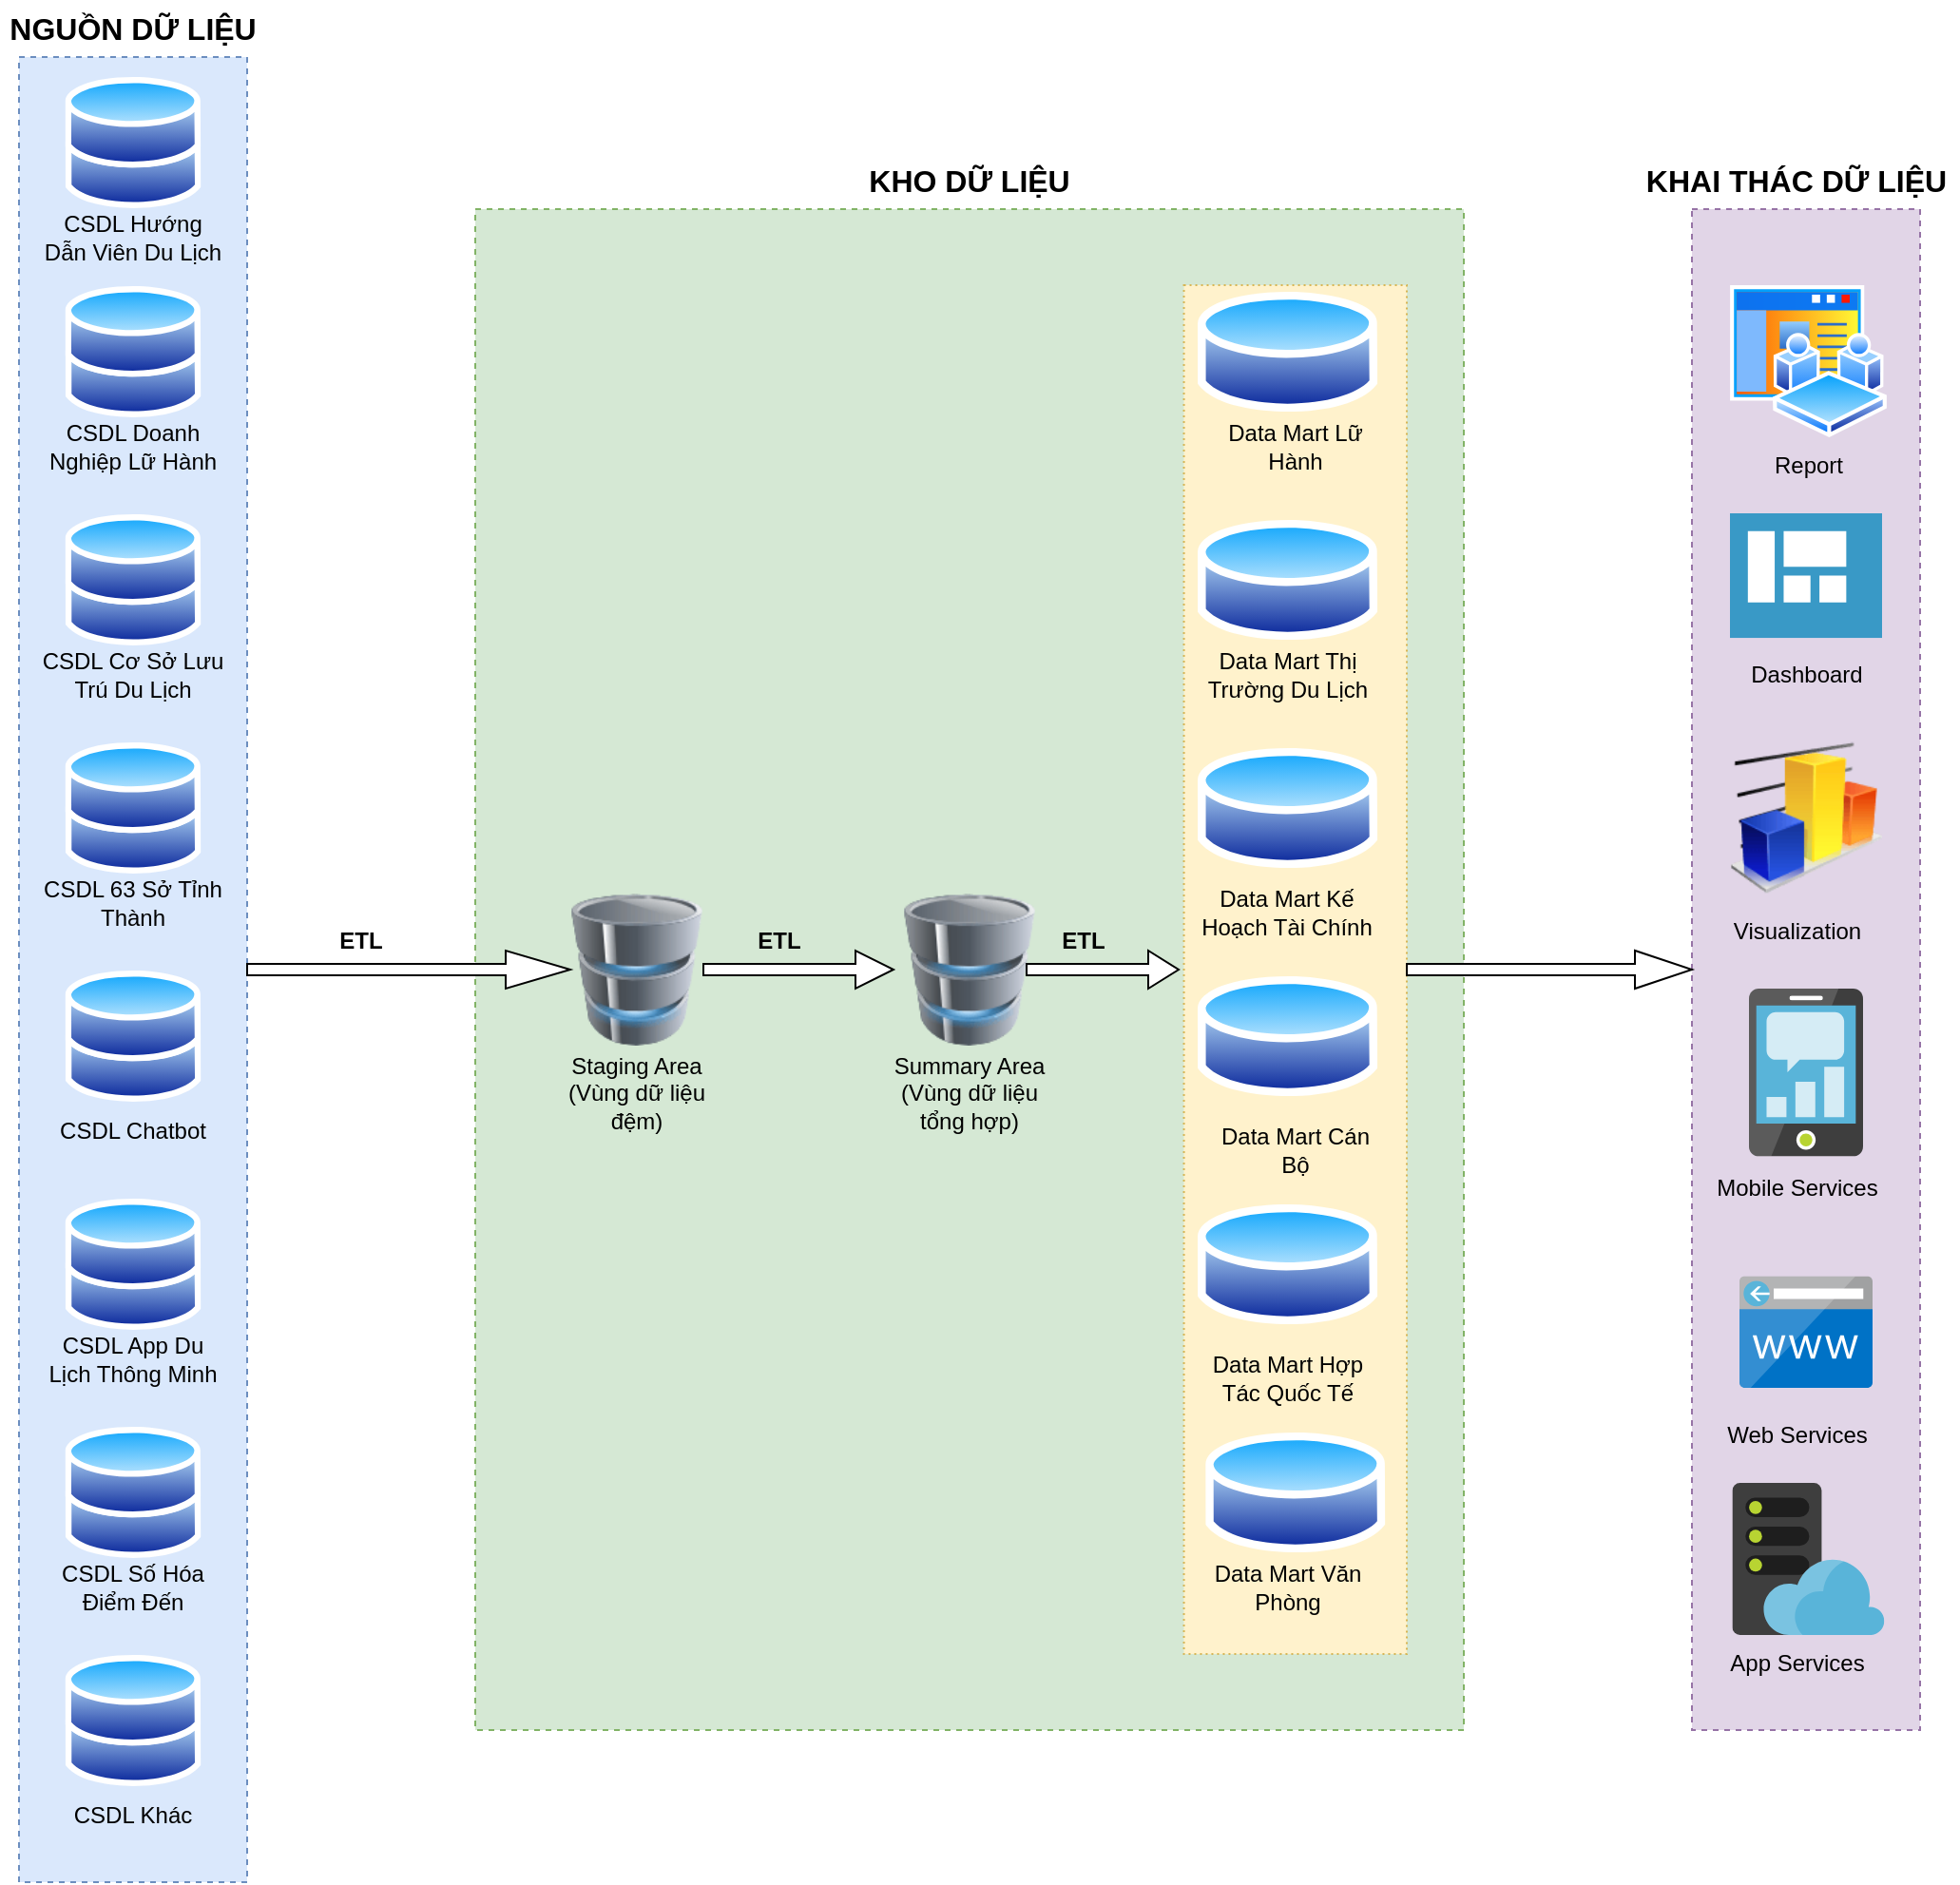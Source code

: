 <mxfile version="20.2.7" type="github">
  <diagram id="pT4j3ety2X3b3UIeEMZv" name="Trang-1">
    <mxGraphModel dx="1379" dy="853" grid="1" gridSize="10" guides="1" tooltips="1" connect="1" arrows="1" fold="1" page="1" pageScale="1" pageWidth="1169" pageHeight="827" math="0" shadow="0">
      <root>
        <mxCell id="0" />
        <mxCell id="1" parent="0" />
        <mxCell id="5LLxUzfuv4CJShBW6oiS-1" value="" style="rounded=0;whiteSpace=wrap;html=1;dashed=1;fillColor=#d5e8d4;strokeColor=#82b366;" vertex="1" parent="1">
          <mxGeometry x="320" y="240" width="520" height="800" as="geometry" />
        </mxCell>
        <mxCell id="5LLxUzfuv4CJShBW6oiS-2" value="" style="rounded=0;whiteSpace=wrap;html=1;dashed=1;dashPattern=1 2;fillColor=#fff2cc;strokeColor=#d6b656;" vertex="1" parent="1">
          <mxGeometry x="692.77" y="280" width="117.23" height="720" as="geometry" />
        </mxCell>
        <mxCell id="5LLxUzfuv4CJShBW6oiS-3" value="" style="rounded=0;whiteSpace=wrap;html=1;dashed=1;fillColor=#dae8fc;strokeColor=#6c8ebf;" vertex="1" parent="1">
          <mxGeometry x="80" y="160" width="120" height="960" as="geometry" />
        </mxCell>
        <mxCell id="5LLxUzfuv4CJShBW6oiS-4" value="" style="aspect=fixed;perimeter=ellipsePerimeter;html=1;align=center;shadow=0;dashed=0;spacingTop=3;image;image=img/lib/active_directory/databases.svg;" vertex="1" parent="1">
          <mxGeometry x="104.28" y="170" width="71.43" height="70" as="geometry" />
        </mxCell>
        <mxCell id="5LLxUzfuv4CJShBW6oiS-5" value="CSDL Hướng Dẫn Viên Du Lịch" style="text;html=1;strokeColor=none;fillColor=none;align=center;verticalAlign=middle;whiteSpace=wrap;rounded=0;" vertex="1" parent="1">
          <mxGeometry x="90" y="240" width="100" height="30" as="geometry" />
        </mxCell>
        <mxCell id="5LLxUzfuv4CJShBW6oiS-6" value="" style="aspect=fixed;perimeter=ellipsePerimeter;html=1;align=center;shadow=0;dashed=0;spacingTop=3;image;image=img/lib/active_directory/databases.svg;" vertex="1" parent="1">
          <mxGeometry x="104.28" y="280" width="71.43" height="70" as="geometry" />
        </mxCell>
        <mxCell id="5LLxUzfuv4CJShBW6oiS-7" value="CSDL Doanh Nghiệp Lữ Hành" style="text;html=1;strokeColor=none;fillColor=none;align=center;verticalAlign=middle;whiteSpace=wrap;rounded=0;" vertex="1" parent="1">
          <mxGeometry x="90" y="350" width="100" height="30" as="geometry" />
        </mxCell>
        <mxCell id="5LLxUzfuv4CJShBW6oiS-8" value="" style="aspect=fixed;perimeter=ellipsePerimeter;html=1;align=center;shadow=0;dashed=0;spacingTop=3;image;image=img/lib/active_directory/databases.svg;" vertex="1" parent="1">
          <mxGeometry x="104.29" y="400" width="71.43" height="70" as="geometry" />
        </mxCell>
        <mxCell id="5LLxUzfuv4CJShBW6oiS-9" value="CSDL Cơ Sở Lưu Trú Du Lịch" style="text;html=1;strokeColor=none;fillColor=none;align=center;verticalAlign=middle;whiteSpace=wrap;rounded=0;" vertex="1" parent="1">
          <mxGeometry x="90" y="470" width="100" height="30" as="geometry" />
        </mxCell>
        <mxCell id="5LLxUzfuv4CJShBW6oiS-10" value="CSDL 63 Sở Tỉnh Thành" style="text;html=1;strokeColor=none;fillColor=none;align=center;verticalAlign=middle;whiteSpace=wrap;rounded=0;" vertex="1" parent="1">
          <mxGeometry x="90" y="590" width="100" height="30" as="geometry" />
        </mxCell>
        <mxCell id="5LLxUzfuv4CJShBW6oiS-11" value="" style="image;html=1;image=img/lib/clip_art/computers/Database_128x128.png" vertex="1" parent="1">
          <mxGeometry x="365" y="600" width="80" height="80" as="geometry" />
        </mxCell>
        <mxCell id="5LLxUzfuv4CJShBW6oiS-12" value="" style="image;html=1;image=img/lib/clip_art/computers/Database_128x128.png" vertex="1" parent="1">
          <mxGeometry x="540" y="600" width="80" height="80" as="geometry" />
        </mxCell>
        <mxCell id="5LLxUzfuv4CJShBW6oiS-13" value="" style="aspect=fixed;perimeter=ellipsePerimeter;html=1;align=center;shadow=0;dashed=0;spacingTop=3;image;image=img/lib/active_directory/database.svg;" vertex="1" parent="1">
          <mxGeometry x="700" y="760" width="94.59" height="70" as="geometry" />
        </mxCell>
        <mxCell id="5LLxUzfuv4CJShBW6oiS-14" value="" style="aspect=fixed;perimeter=ellipsePerimeter;html=1;align=center;shadow=0;dashed=0;spacingTop=3;image;image=img/lib/active_directory/database.svg;" vertex="1" parent="1">
          <mxGeometry x="700" y="280" width="94.59" height="70" as="geometry" />
        </mxCell>
        <mxCell id="5LLxUzfuv4CJShBW6oiS-15" value="" style="aspect=fixed;perimeter=ellipsePerimeter;html=1;align=center;shadow=0;dashed=0;spacingTop=3;image;image=img/lib/active_directory/database.svg;" vertex="1" parent="1">
          <mxGeometry x="700" y="400" width="94.59" height="70" as="geometry" />
        </mxCell>
        <mxCell id="5LLxUzfuv4CJShBW6oiS-16" value="" style="aspect=fixed;perimeter=ellipsePerimeter;html=1;align=center;shadow=0;dashed=0;spacingTop=3;image;image=img/lib/active_directory/database.svg;" vertex="1" parent="1">
          <mxGeometry x="700" y="520" width="94.59" height="70" as="geometry" />
        </mxCell>
        <mxCell id="5LLxUzfuv4CJShBW6oiS-17" value="Staging Area (Vùng dữ liệu đệm)" style="text;html=1;strokeColor=none;fillColor=none;align=center;verticalAlign=middle;whiteSpace=wrap;rounded=0;" vertex="1" parent="1">
          <mxGeometry x="360" y="680" width="90" height="50" as="geometry" />
        </mxCell>
        <mxCell id="5LLxUzfuv4CJShBW6oiS-18" value="Summary Area (Vùng dữ liệu tổng hợp)" style="text;html=1;strokeColor=none;fillColor=none;align=center;verticalAlign=middle;whiteSpace=wrap;rounded=0;" vertex="1" parent="1">
          <mxGeometry x="535" y="680" width="90" height="50" as="geometry" />
        </mxCell>
        <mxCell id="5LLxUzfuv4CJShBW6oiS-19" value="Data Mart Lữ Hành" style="text;html=1;strokeColor=none;fillColor=none;align=center;verticalAlign=middle;whiteSpace=wrap;rounded=0;" vertex="1" parent="1">
          <mxGeometry x="705.04" y="345" width="92.7" height="40" as="geometry" />
        </mxCell>
        <mxCell id="5LLxUzfuv4CJShBW6oiS-20" value="Data Mart Thị Trường Du Lịch" style="text;html=1;strokeColor=none;fillColor=none;align=center;verticalAlign=middle;whiteSpace=wrap;rounded=0;" vertex="1" parent="1">
          <mxGeometry x="692.77" y="460" width="109.05" height="50" as="geometry" />
        </mxCell>
        <mxCell id="5LLxUzfuv4CJShBW6oiS-21" value="Data Mart Kế Hoạch Tài Chính" style="text;html=1;strokeColor=none;fillColor=none;align=center;verticalAlign=middle;whiteSpace=wrap;rounded=0;" vertex="1" parent="1">
          <mxGeometry x="695.47" y="585" width="103.65" height="50" as="geometry" />
        </mxCell>
        <mxCell id="5LLxUzfuv4CJShBW6oiS-22" value="Data Mart Cán Bộ" style="text;html=1;strokeColor=none;fillColor=none;align=center;verticalAlign=middle;whiteSpace=wrap;rounded=0;" vertex="1" parent="1">
          <mxGeometry x="705.04" y="710" width="92.7" height="50" as="geometry" />
        </mxCell>
        <mxCell id="5LLxUzfuv4CJShBW6oiS-23" value="" style="shape=singleArrow;whiteSpace=wrap;html=1;" vertex="1" parent="1">
          <mxGeometry x="200" y="630" width="170" height="20" as="geometry" />
        </mxCell>
        <mxCell id="5LLxUzfuv4CJShBW6oiS-24" value="" style="shape=singleArrow;whiteSpace=wrap;html=1;" vertex="1" parent="1">
          <mxGeometry x="440" y="630" width="100" height="20" as="geometry" />
        </mxCell>
        <mxCell id="5LLxUzfuv4CJShBW6oiS-25" value="" style="shape=singleArrow;whiteSpace=wrap;html=1;" vertex="1" parent="1">
          <mxGeometry x="610" y="630" width="80" height="20" as="geometry" />
        </mxCell>
        <mxCell id="5LLxUzfuv4CJShBW6oiS-26" value="ETL" style="text;html=1;strokeColor=none;fillColor=none;align=center;verticalAlign=middle;whiteSpace=wrap;rounded=0;dashed=1;dashPattern=1 2;fontStyle=1" vertex="1" parent="1">
          <mxGeometry x="230" y="610" width="60" height="30" as="geometry" />
        </mxCell>
        <mxCell id="5LLxUzfuv4CJShBW6oiS-27" value="ETL" style="text;html=1;strokeColor=none;fillColor=none;align=center;verticalAlign=middle;whiteSpace=wrap;rounded=0;dashed=1;dashPattern=1 2;fontStyle=1" vertex="1" parent="1">
          <mxGeometry x="450" y="610" width="60" height="30" as="geometry" />
        </mxCell>
        <mxCell id="5LLxUzfuv4CJShBW6oiS-28" value="ETL" style="text;html=1;strokeColor=none;fillColor=none;align=center;verticalAlign=middle;whiteSpace=wrap;rounded=0;dashed=1;dashPattern=1 2;fontStyle=1" vertex="1" parent="1">
          <mxGeometry x="610" y="610" width="60" height="30" as="geometry" />
        </mxCell>
        <mxCell id="5LLxUzfuv4CJShBW6oiS-29" value="" style="rounded=0;whiteSpace=wrap;html=1;dashed=1;fillColor=#e1d5e7;strokeColor=#9673a6;" vertex="1" parent="1">
          <mxGeometry x="960" y="240" width="120" height="800" as="geometry" />
        </mxCell>
        <mxCell id="5LLxUzfuv4CJShBW6oiS-30" value="" style="aspect=fixed;perimeter=ellipsePerimeter;html=1;align=center;shadow=0;dashed=0;spacingTop=3;image;image=img/lib/active_directory/workspace_site.svg;dashPattern=1 2;" vertex="1" parent="1">
          <mxGeometry x="980" y="280" width="82.47" height="80" as="geometry" />
        </mxCell>
        <mxCell id="5LLxUzfuv4CJShBW6oiS-31" value="" style="image;html=1;image=img/lib/clip_art/finance/Graph_128x128.png;dashed=1;dashPattern=1 2;" vertex="1" parent="1">
          <mxGeometry x="980" y="520" width="80" height="80" as="geometry" />
        </mxCell>
        <mxCell id="5LLxUzfuv4CJShBW6oiS-32" value="Report" style="text;html=1;strokeColor=none;fillColor=none;align=center;verticalAlign=middle;whiteSpace=wrap;rounded=0;" vertex="1" parent="1">
          <mxGeometry x="974.89" y="360" width="92.7" height="30" as="geometry" />
        </mxCell>
        <mxCell id="5LLxUzfuv4CJShBW6oiS-33" value="Dashboard" style="text;html=1;strokeColor=none;fillColor=none;align=center;verticalAlign=middle;whiteSpace=wrap;rounded=0;" vertex="1" parent="1">
          <mxGeometry x="973.65" y="470" width="92.7" height="30" as="geometry" />
        </mxCell>
        <mxCell id="5LLxUzfuv4CJShBW6oiS-34" value="" style="shape=singleArrow;whiteSpace=wrap;html=1;" vertex="1" parent="1">
          <mxGeometry x="810" y="630" width="150" height="20" as="geometry" />
        </mxCell>
        <mxCell id="5LLxUzfuv4CJShBW6oiS-35" value="NGUỒN DỮ LIỆU" style="text;html=1;strokeColor=none;fillColor=none;align=center;verticalAlign=middle;whiteSpace=wrap;rounded=0;dashed=1;dashPattern=1 2;fontStyle=1;fontSize=16;" vertex="1" parent="1">
          <mxGeometry x="70" y="130" width="140" height="30" as="geometry" />
        </mxCell>
        <mxCell id="5LLxUzfuv4CJShBW6oiS-36" value="KHO DỮ LIỆU" style="text;html=1;strokeColor=none;fillColor=none;align=center;verticalAlign=middle;whiteSpace=wrap;rounded=0;dashed=1;dashPattern=1 2;fontStyle=1;fontSize=16;" vertex="1" parent="1">
          <mxGeometry x="520" y="210" width="120" height="30" as="geometry" />
        </mxCell>
        <mxCell id="5LLxUzfuv4CJShBW6oiS-37" value="KHAI THÁC DỮ LIỆU" style="text;html=1;strokeColor=none;fillColor=none;align=center;verticalAlign=middle;whiteSpace=wrap;rounded=0;dashed=1;dashPattern=1 2;fontStyle=1;fontSize=16;" vertex="1" parent="1">
          <mxGeometry x="930" y="210" width="170" height="30" as="geometry" />
        </mxCell>
        <mxCell id="5LLxUzfuv4CJShBW6oiS-38" value="" style="aspect=fixed;perimeter=ellipsePerimeter;html=1;align=center;shadow=0;dashed=0;spacingTop=3;image;image=img/lib/active_directory/databases.svg;" vertex="1" parent="1">
          <mxGeometry x="104.28" y="520" width="71.43" height="70" as="geometry" />
        </mxCell>
        <mxCell id="5LLxUzfuv4CJShBW6oiS-39" value="" style="aspect=fixed;perimeter=ellipsePerimeter;html=1;align=center;shadow=0;dashed=0;spacingTop=3;image;image=img/lib/active_directory/databases.svg;" vertex="1" parent="1">
          <mxGeometry x="104.29" y="640" width="71.43" height="70" as="geometry" />
        </mxCell>
        <mxCell id="5LLxUzfuv4CJShBW6oiS-40" value="" style="aspect=fixed;perimeter=ellipsePerimeter;html=1;align=center;shadow=0;dashed=0;spacingTop=3;image;image=img/lib/active_directory/databases.svg;" vertex="1" parent="1">
          <mxGeometry x="104.28" y="760" width="71.43" height="70" as="geometry" />
        </mxCell>
        <mxCell id="5LLxUzfuv4CJShBW6oiS-41" value="CSDL Chatbot" style="text;html=1;strokeColor=none;fillColor=none;align=center;verticalAlign=middle;whiteSpace=wrap;rounded=0;" vertex="1" parent="1">
          <mxGeometry x="90" y="710" width="100" height="30" as="geometry" />
        </mxCell>
        <mxCell id="5LLxUzfuv4CJShBW6oiS-42" value="CSDL App Du Lịch Thông Minh" style="text;html=1;strokeColor=none;fillColor=none;align=center;verticalAlign=middle;whiteSpace=wrap;rounded=0;" vertex="1" parent="1">
          <mxGeometry x="90" y="830" width="100" height="30" as="geometry" />
        </mxCell>
        <mxCell id="5LLxUzfuv4CJShBW6oiS-43" value="" style="aspect=fixed;perimeter=ellipsePerimeter;html=1;align=center;shadow=0;dashed=0;spacingTop=3;image;image=img/lib/active_directory/databases.svg;" vertex="1" parent="1">
          <mxGeometry x="104.28" y="880" width="71.43" height="70" as="geometry" />
        </mxCell>
        <mxCell id="5LLxUzfuv4CJShBW6oiS-44" value="CSDL Số Hóa Điểm Đến" style="text;html=1;strokeColor=none;fillColor=none;align=center;verticalAlign=middle;whiteSpace=wrap;rounded=0;" vertex="1" parent="1">
          <mxGeometry x="90" y="950" width="100" height="30" as="geometry" />
        </mxCell>
        <mxCell id="5LLxUzfuv4CJShBW6oiS-45" value="" style="aspect=fixed;perimeter=ellipsePerimeter;html=1;align=center;shadow=0;dashed=0;spacingTop=3;image;image=img/lib/active_directory/databases.svg;" vertex="1" parent="1">
          <mxGeometry x="104.28" y="1000" width="71.43" height="70" as="geometry" />
        </mxCell>
        <mxCell id="5LLxUzfuv4CJShBW6oiS-46" value="CSDL Khác" style="text;html=1;strokeColor=none;fillColor=none;align=center;verticalAlign=middle;whiteSpace=wrap;rounded=0;" vertex="1" parent="1">
          <mxGeometry x="90" y="1070" width="100" height="30" as="geometry" />
        </mxCell>
        <mxCell id="5LLxUzfuv4CJShBW6oiS-47" value="" style="aspect=fixed;perimeter=ellipsePerimeter;html=1;align=center;shadow=0;dashed=0;spacingTop=3;image;image=img/lib/active_directory/database.svg;" vertex="1" parent="1">
          <mxGeometry x="700" y="640" width="94.59" height="70" as="geometry" />
        </mxCell>
        <mxCell id="5LLxUzfuv4CJShBW6oiS-48" value="Data Mart Hợp Tác Quốc Tế" style="text;html=1;strokeColor=none;fillColor=none;align=center;verticalAlign=middle;whiteSpace=wrap;rounded=0;" vertex="1" parent="1">
          <mxGeometry x="700.95" y="830" width="92.7" height="50" as="geometry" />
        </mxCell>
        <mxCell id="5LLxUzfuv4CJShBW6oiS-49" value="" style="aspect=fixed;perimeter=ellipsePerimeter;html=1;align=center;shadow=0;dashed=0;spacingTop=3;image;image=img/lib/active_directory/database.svg;" vertex="1" parent="1">
          <mxGeometry x="704.09" y="880" width="94.59" height="70" as="geometry" />
        </mxCell>
        <mxCell id="5LLxUzfuv4CJShBW6oiS-50" value="Data Mart Văn Phòng" style="text;html=1;strokeColor=none;fillColor=none;align=center;verticalAlign=middle;whiteSpace=wrap;rounded=0;" vertex="1" parent="1">
          <mxGeometry x="700.95" y="940" width="92.7" height="50" as="geometry" />
        </mxCell>
        <mxCell id="5LLxUzfuv4CJShBW6oiS-51" value="" style="sketch=0;aspect=fixed;html=1;points=[];align=center;image;fontSize=12;image=img/lib/mscae/Shared_Dashboard.svg;" vertex="1" parent="1">
          <mxGeometry x="980" y="400" width="80" height="65.6" as="geometry" />
        </mxCell>
        <mxCell id="5LLxUzfuv4CJShBW6oiS-52" value="" style="sketch=0;aspect=fixed;html=1;points=[];align=center;image;fontSize=12;image=img/lib/mscae/Mobile_Engagement.svg;" vertex="1" parent="1">
          <mxGeometry x="990" y="650" width="60" height="88.24" as="geometry" />
        </mxCell>
        <mxCell id="5LLxUzfuv4CJShBW6oiS-53" value="Visualization" style="text;html=1;strokeColor=none;fillColor=none;align=center;verticalAlign=middle;whiteSpace=wrap;rounded=0;" vertex="1" parent="1">
          <mxGeometry x="968.65" y="605" width="92.7" height="30" as="geometry" />
        </mxCell>
        <mxCell id="5LLxUzfuv4CJShBW6oiS-54" value="" style="sketch=0;aspect=fixed;html=1;points=[];align=center;image;fontSize=12;image=img/lib/mscae/CustomDomain.svg;" vertex="1" parent="1">
          <mxGeometry x="985" y="801.2" width="70" height="58.8" as="geometry" />
        </mxCell>
        <mxCell id="5LLxUzfuv4CJShBW6oiS-55" value="" style="sketch=0;aspect=fixed;html=1;points=[];align=center;image;fontSize=12;image=img/lib/mscae/WebHosting.svg;" vertex="1" parent="1">
          <mxGeometry x="981.23" y="910" width="80" height="80" as="geometry" />
        </mxCell>
        <mxCell id="5LLxUzfuv4CJShBW6oiS-56" value="Mobile Services" style="text;html=1;strokeColor=none;fillColor=none;align=center;verticalAlign=middle;whiteSpace=wrap;rounded=0;" vertex="1" parent="1">
          <mxGeometry x="968.65" y="740" width="92.7" height="30" as="geometry" />
        </mxCell>
        <mxCell id="5LLxUzfuv4CJShBW6oiS-57" value="Web Services" style="text;html=1;strokeColor=none;fillColor=none;align=center;verticalAlign=middle;whiteSpace=wrap;rounded=0;" vertex="1" parent="1">
          <mxGeometry x="968.65" y="870" width="92.7" height="30" as="geometry" />
        </mxCell>
        <mxCell id="5LLxUzfuv4CJShBW6oiS-58" value="App Services" style="text;html=1;strokeColor=none;fillColor=none;align=center;verticalAlign=middle;whiteSpace=wrap;rounded=0;" vertex="1" parent="1">
          <mxGeometry x="968.65" y="990" width="92.7" height="30" as="geometry" />
        </mxCell>
      </root>
    </mxGraphModel>
  </diagram>
</mxfile>
